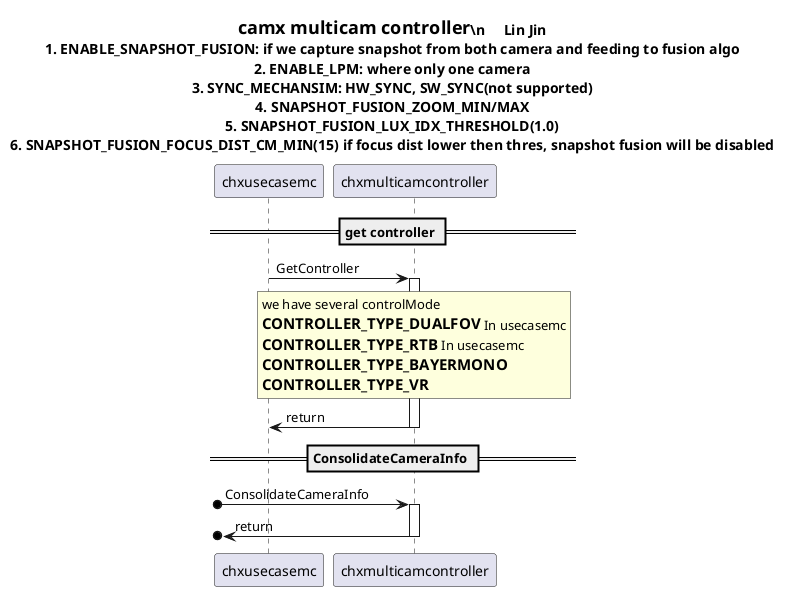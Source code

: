 @startuml
title 
<size:18>camx multicam controller</size>\n     Lin Jin
1. ENABLE_SNAPSHOT_FUSION: if we capture snapshot from both camera and feeding to fusion algo
2. ENABLE_LPM: where only one camera
3. SYNC_MECHANSIM: HW_SYNC, SW_SYNC(not supported)
4. SNAPSHOT_FUSION_ZOOM_MIN/MAX
5. SNAPSHOT_FUSION_LUX_IDX_THRESHOLD(1.0)
6. SNAPSHOT_FUSION_FOCUS_DIST_CM_MIN(15) if focus dist lower then thres, snapshot fusion will be disabled
end title
/'派生，继承：<|--'/
/'组合：*-- ， 将会管理对象的生命周期'/
/'聚合：o--, 特指不管理对象的生命周期，但存在关联'/

participant chxusecasemc
participant chxmulticamcontroller
== get controller ==
chxusecasemc->chxmulticamcontroller: GetController
activate chxmulticamcontroller
  rnote over chxmulticamcontroller
    we have several controlMode
    <size:15>**CONTROLLER_TYPE_DUALFOV**</size> In usecasemc
    <size:15>**CONTROLLER_TYPE_RTB**</size> In usecasemc
    <size:15>**CONTROLLER_TYPE_BAYERMONO**</size>
    <size:15>**CONTROLLER_TYPE_VR**</size>
  end rnote
chxmulticamcontroller->chxusecasemc: return
deactivate chxmulticamcontroller


==ConsolidateCameraInfo ==
[o->chxmulticamcontroller: ConsolidateCameraInfo
activate chxmulticamcontroller

[o<-chxmulticamcontroller: return
deactivate chxmulticamcontroller

@enduml
